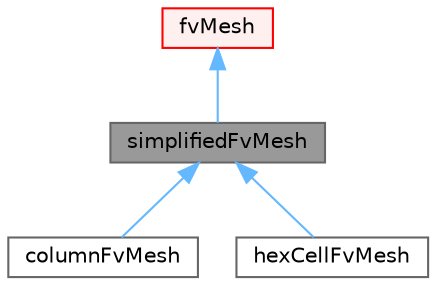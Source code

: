 digraph "simplifiedFvMesh"
{
 // LATEX_PDF_SIZE
  bgcolor="transparent";
  edge [fontname=Helvetica,fontsize=10,labelfontname=Helvetica,labelfontsize=10];
  node [fontname=Helvetica,fontsize=10,shape=box,height=0.2,width=0.4];
  Node1 [id="Node000001",label="simplifiedFvMesh",height=0.2,width=0.4,color="gray40", fillcolor="grey60", style="filled", fontcolor="black",tooltip="Functions to generate simplified finite volume meshes."];
  Node2 -> Node1 [id="edge1_Node000001_Node000002",dir="back",color="steelblue1",style="solid",tooltip=" "];
  Node2 [id="Node000002",label="fvMesh",height=0.2,width=0.4,color="red", fillcolor="#FFF0F0", style="filled",URL="$classFoam_1_1fvMesh.html",tooltip="Mesh data needed to do the Finite Volume discretisation."];
  Node1 -> Node25 [id="edge2_Node000001_Node000025",dir="back",color="steelblue1",style="solid",tooltip=" "];
  Node25 [id="Node000025",label="columnFvMesh",height=0.2,width=0.4,color="gray40", fillcolor="white", style="filled",URL="$classFoam_1_1simplifiedMeshes_1_1columnFvMesh.html",tooltip="Generates a 1D column representation of a mesh based on an existing mesh and/or fields."];
  Node1 -> Node26 [id="edge3_Node000001_Node000026",dir="back",color="steelblue1",style="solid",tooltip=" "];
  Node26 [id="Node000026",label="hexCellFvMesh",height=0.2,width=0.4,color="gray40", fillcolor="white", style="filled",URL="$classFoam_1_1simplifiedMeshes_1_1hexCellFvMesh.html",tooltip="Generates a single hex cell representation of a mesh."];
}

